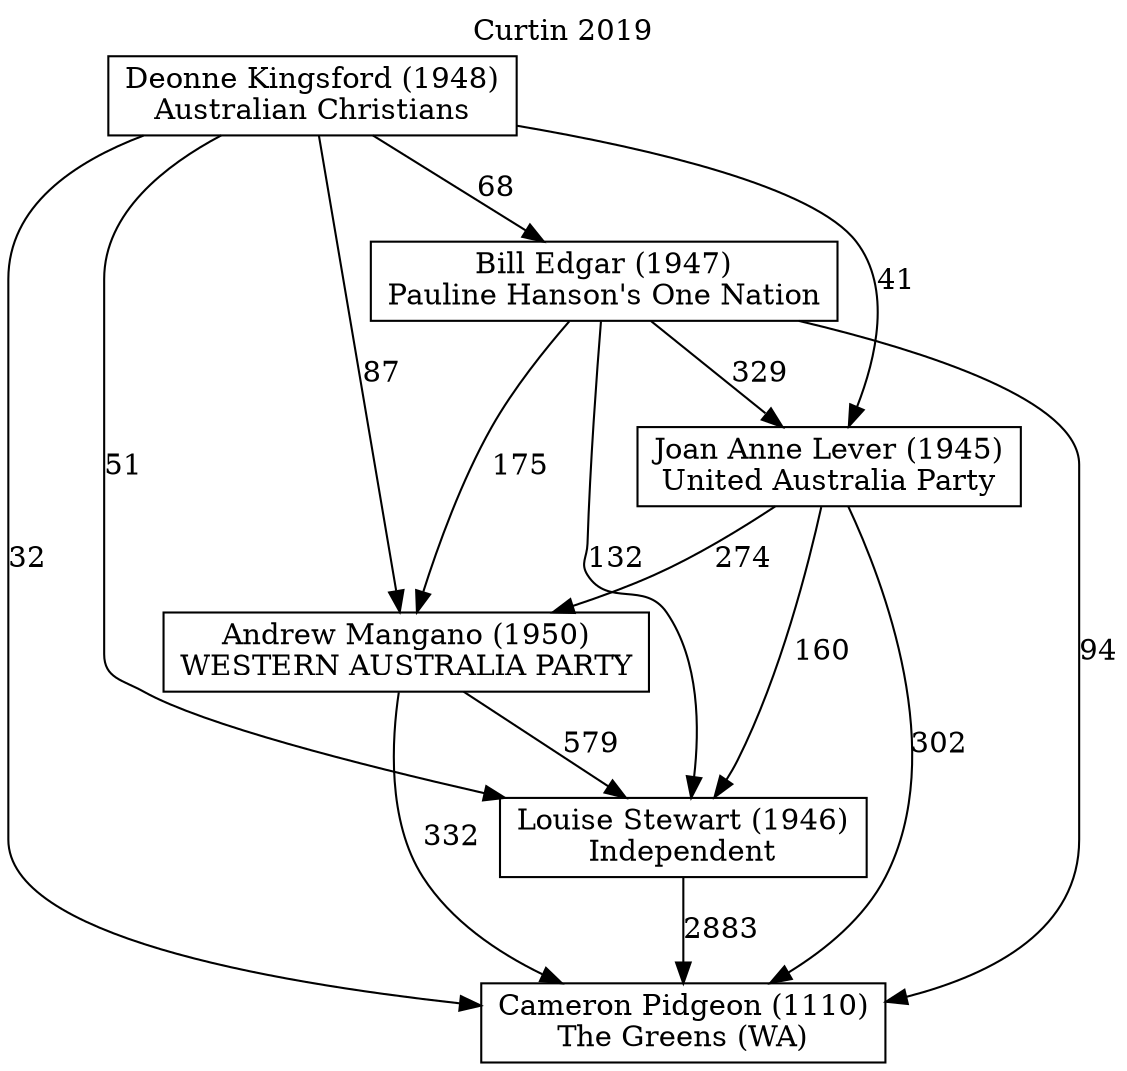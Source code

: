 // House preference flow
digraph "Cameron Pidgeon (1110)_Curtin_2019" {
	graph [label="Curtin 2019" labelloc=t]
	node [shape=box]
	"Cameron Pidgeon (1110)" [label="Cameron Pidgeon (1110)
The Greens (WA)"]
	"Louise Stewart (1946)" [label="Louise Stewart (1946)
Independent"]
	"Andrew Mangano (1950)" [label="Andrew Mangano (1950)
WESTERN AUSTRALIA PARTY"]
	"Joan Anne Lever (1945)" [label="Joan Anne Lever (1945)
United Australia Party"]
	"Bill Edgar (1947)" [label="Bill Edgar (1947)
Pauline Hanson's One Nation"]
	"Deonne Kingsford (1948)" [label="Deonne Kingsford (1948)
Australian Christians"]
	"Cameron Pidgeon (1110)" [label="Cameron Pidgeon (1110)
The Greens (WA)"]
	"Andrew Mangano (1950)" [label="Andrew Mangano (1950)
WESTERN AUSTRALIA PARTY"]
	"Joan Anne Lever (1945)" [label="Joan Anne Lever (1945)
United Australia Party"]
	"Bill Edgar (1947)" [label="Bill Edgar (1947)
Pauline Hanson's One Nation"]
	"Deonne Kingsford (1948)" [label="Deonne Kingsford (1948)
Australian Christians"]
	"Cameron Pidgeon (1110)" [label="Cameron Pidgeon (1110)
The Greens (WA)"]
	"Joan Anne Lever (1945)" [label="Joan Anne Lever (1945)
United Australia Party"]
	"Bill Edgar (1947)" [label="Bill Edgar (1947)
Pauline Hanson's One Nation"]
	"Deonne Kingsford (1948)" [label="Deonne Kingsford (1948)
Australian Christians"]
	"Cameron Pidgeon (1110)" [label="Cameron Pidgeon (1110)
The Greens (WA)"]
	"Bill Edgar (1947)" [label="Bill Edgar (1947)
Pauline Hanson's One Nation"]
	"Deonne Kingsford (1948)" [label="Deonne Kingsford (1948)
Australian Christians"]
	"Cameron Pidgeon (1110)" [label="Cameron Pidgeon (1110)
The Greens (WA)"]
	"Deonne Kingsford (1948)" [label="Deonne Kingsford (1948)
Australian Christians"]
	"Deonne Kingsford (1948)" [label="Deonne Kingsford (1948)
Australian Christians"]
	"Bill Edgar (1947)" [label="Bill Edgar (1947)
Pauline Hanson's One Nation"]
	"Deonne Kingsford (1948)" [label="Deonne Kingsford (1948)
Australian Christians"]
	"Deonne Kingsford (1948)" [label="Deonne Kingsford (1948)
Australian Christians"]
	"Joan Anne Lever (1945)" [label="Joan Anne Lever (1945)
United Australia Party"]
	"Bill Edgar (1947)" [label="Bill Edgar (1947)
Pauline Hanson's One Nation"]
	"Deonne Kingsford (1948)" [label="Deonne Kingsford (1948)
Australian Christians"]
	"Joan Anne Lever (1945)" [label="Joan Anne Lever (1945)
United Australia Party"]
	"Deonne Kingsford (1948)" [label="Deonne Kingsford (1948)
Australian Christians"]
	"Deonne Kingsford (1948)" [label="Deonne Kingsford (1948)
Australian Christians"]
	"Bill Edgar (1947)" [label="Bill Edgar (1947)
Pauline Hanson's One Nation"]
	"Deonne Kingsford (1948)" [label="Deonne Kingsford (1948)
Australian Christians"]
	"Deonne Kingsford (1948)" [label="Deonne Kingsford (1948)
Australian Christians"]
	"Andrew Mangano (1950)" [label="Andrew Mangano (1950)
WESTERN AUSTRALIA PARTY"]
	"Joan Anne Lever (1945)" [label="Joan Anne Lever (1945)
United Australia Party"]
	"Bill Edgar (1947)" [label="Bill Edgar (1947)
Pauline Hanson's One Nation"]
	"Deonne Kingsford (1948)" [label="Deonne Kingsford (1948)
Australian Christians"]
	"Andrew Mangano (1950)" [label="Andrew Mangano (1950)
WESTERN AUSTRALIA PARTY"]
	"Bill Edgar (1947)" [label="Bill Edgar (1947)
Pauline Hanson's One Nation"]
	"Deonne Kingsford (1948)" [label="Deonne Kingsford (1948)
Australian Christians"]
	"Andrew Mangano (1950)" [label="Andrew Mangano (1950)
WESTERN AUSTRALIA PARTY"]
	"Deonne Kingsford (1948)" [label="Deonne Kingsford (1948)
Australian Christians"]
	"Deonne Kingsford (1948)" [label="Deonne Kingsford (1948)
Australian Christians"]
	"Bill Edgar (1947)" [label="Bill Edgar (1947)
Pauline Hanson's One Nation"]
	"Deonne Kingsford (1948)" [label="Deonne Kingsford (1948)
Australian Christians"]
	"Deonne Kingsford (1948)" [label="Deonne Kingsford (1948)
Australian Christians"]
	"Joan Anne Lever (1945)" [label="Joan Anne Lever (1945)
United Australia Party"]
	"Bill Edgar (1947)" [label="Bill Edgar (1947)
Pauline Hanson's One Nation"]
	"Deonne Kingsford (1948)" [label="Deonne Kingsford (1948)
Australian Christians"]
	"Joan Anne Lever (1945)" [label="Joan Anne Lever (1945)
United Australia Party"]
	"Deonne Kingsford (1948)" [label="Deonne Kingsford (1948)
Australian Christians"]
	"Deonne Kingsford (1948)" [label="Deonne Kingsford (1948)
Australian Christians"]
	"Bill Edgar (1947)" [label="Bill Edgar (1947)
Pauline Hanson's One Nation"]
	"Deonne Kingsford (1948)" [label="Deonne Kingsford (1948)
Australian Christians"]
	"Deonne Kingsford (1948)" [label="Deonne Kingsford (1948)
Australian Christians"]
	"Louise Stewart (1946)" [label="Louise Stewart (1946)
Independent"]
	"Andrew Mangano (1950)" [label="Andrew Mangano (1950)
WESTERN AUSTRALIA PARTY"]
	"Joan Anne Lever (1945)" [label="Joan Anne Lever (1945)
United Australia Party"]
	"Bill Edgar (1947)" [label="Bill Edgar (1947)
Pauline Hanson's One Nation"]
	"Deonne Kingsford (1948)" [label="Deonne Kingsford (1948)
Australian Christians"]
	"Louise Stewart (1946)" [label="Louise Stewart (1946)
Independent"]
	"Joan Anne Lever (1945)" [label="Joan Anne Lever (1945)
United Australia Party"]
	"Bill Edgar (1947)" [label="Bill Edgar (1947)
Pauline Hanson's One Nation"]
	"Deonne Kingsford (1948)" [label="Deonne Kingsford (1948)
Australian Christians"]
	"Louise Stewart (1946)" [label="Louise Stewart (1946)
Independent"]
	"Bill Edgar (1947)" [label="Bill Edgar (1947)
Pauline Hanson's One Nation"]
	"Deonne Kingsford (1948)" [label="Deonne Kingsford (1948)
Australian Christians"]
	"Louise Stewart (1946)" [label="Louise Stewart (1946)
Independent"]
	"Deonne Kingsford (1948)" [label="Deonne Kingsford (1948)
Australian Christians"]
	"Deonne Kingsford (1948)" [label="Deonne Kingsford (1948)
Australian Christians"]
	"Bill Edgar (1947)" [label="Bill Edgar (1947)
Pauline Hanson's One Nation"]
	"Deonne Kingsford (1948)" [label="Deonne Kingsford (1948)
Australian Christians"]
	"Deonne Kingsford (1948)" [label="Deonne Kingsford (1948)
Australian Christians"]
	"Joan Anne Lever (1945)" [label="Joan Anne Lever (1945)
United Australia Party"]
	"Bill Edgar (1947)" [label="Bill Edgar (1947)
Pauline Hanson's One Nation"]
	"Deonne Kingsford (1948)" [label="Deonne Kingsford (1948)
Australian Christians"]
	"Joan Anne Lever (1945)" [label="Joan Anne Lever (1945)
United Australia Party"]
	"Deonne Kingsford (1948)" [label="Deonne Kingsford (1948)
Australian Christians"]
	"Deonne Kingsford (1948)" [label="Deonne Kingsford (1948)
Australian Christians"]
	"Bill Edgar (1947)" [label="Bill Edgar (1947)
Pauline Hanson's One Nation"]
	"Deonne Kingsford (1948)" [label="Deonne Kingsford (1948)
Australian Christians"]
	"Deonne Kingsford (1948)" [label="Deonne Kingsford (1948)
Australian Christians"]
	"Andrew Mangano (1950)" [label="Andrew Mangano (1950)
WESTERN AUSTRALIA PARTY"]
	"Joan Anne Lever (1945)" [label="Joan Anne Lever (1945)
United Australia Party"]
	"Bill Edgar (1947)" [label="Bill Edgar (1947)
Pauline Hanson's One Nation"]
	"Deonne Kingsford (1948)" [label="Deonne Kingsford (1948)
Australian Christians"]
	"Andrew Mangano (1950)" [label="Andrew Mangano (1950)
WESTERN AUSTRALIA PARTY"]
	"Bill Edgar (1947)" [label="Bill Edgar (1947)
Pauline Hanson's One Nation"]
	"Deonne Kingsford (1948)" [label="Deonne Kingsford (1948)
Australian Christians"]
	"Andrew Mangano (1950)" [label="Andrew Mangano (1950)
WESTERN AUSTRALIA PARTY"]
	"Deonne Kingsford (1948)" [label="Deonne Kingsford (1948)
Australian Christians"]
	"Deonne Kingsford (1948)" [label="Deonne Kingsford (1948)
Australian Christians"]
	"Bill Edgar (1947)" [label="Bill Edgar (1947)
Pauline Hanson's One Nation"]
	"Deonne Kingsford (1948)" [label="Deonne Kingsford (1948)
Australian Christians"]
	"Deonne Kingsford (1948)" [label="Deonne Kingsford (1948)
Australian Christians"]
	"Joan Anne Lever (1945)" [label="Joan Anne Lever (1945)
United Australia Party"]
	"Bill Edgar (1947)" [label="Bill Edgar (1947)
Pauline Hanson's One Nation"]
	"Deonne Kingsford (1948)" [label="Deonne Kingsford (1948)
Australian Christians"]
	"Joan Anne Lever (1945)" [label="Joan Anne Lever (1945)
United Australia Party"]
	"Deonne Kingsford (1948)" [label="Deonne Kingsford (1948)
Australian Christians"]
	"Deonne Kingsford (1948)" [label="Deonne Kingsford (1948)
Australian Christians"]
	"Bill Edgar (1947)" [label="Bill Edgar (1947)
Pauline Hanson's One Nation"]
	"Deonne Kingsford (1948)" [label="Deonne Kingsford (1948)
Australian Christians"]
	"Deonne Kingsford (1948)" [label="Deonne Kingsford (1948)
Australian Christians"]
	"Louise Stewart (1946)" -> "Cameron Pidgeon (1110)" [label=2883]
	"Andrew Mangano (1950)" -> "Louise Stewart (1946)" [label=579]
	"Joan Anne Lever (1945)" -> "Andrew Mangano (1950)" [label=274]
	"Bill Edgar (1947)" -> "Joan Anne Lever (1945)" [label=329]
	"Deonne Kingsford (1948)" -> "Bill Edgar (1947)" [label=68]
	"Andrew Mangano (1950)" -> "Cameron Pidgeon (1110)" [label=332]
	"Joan Anne Lever (1945)" -> "Cameron Pidgeon (1110)" [label=302]
	"Bill Edgar (1947)" -> "Cameron Pidgeon (1110)" [label=94]
	"Deonne Kingsford (1948)" -> "Cameron Pidgeon (1110)" [label=32]
	"Deonne Kingsford (1948)" -> "Joan Anne Lever (1945)" [label=41]
	"Bill Edgar (1947)" -> "Andrew Mangano (1950)" [label=175]
	"Deonne Kingsford (1948)" -> "Andrew Mangano (1950)" [label=87]
	"Joan Anne Lever (1945)" -> "Louise Stewart (1946)" [label=160]
	"Bill Edgar (1947)" -> "Louise Stewart (1946)" [label=132]
	"Deonne Kingsford (1948)" -> "Louise Stewart (1946)" [label=51]
}
